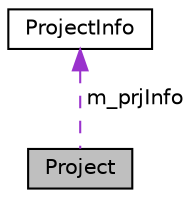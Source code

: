 digraph "Project"
{
 // LATEX_PDF_SIZE
  edge [fontname="Helvetica",fontsize="10",labelfontname="Helvetica",labelfontsize="10"];
  node [fontname="Helvetica",fontsize="10",shape=record];
  Node1 [label="Project",height=0.2,width=0.4,color="black", fillcolor="grey75", style="filled", fontcolor="black",tooltip=" "];
  Node2 -> Node1 [dir="back",color="darkorchid3",fontsize="10",style="dashed",label=" m_prjInfo" ,fontname="Helvetica"];
  Node2 [label="ProjectInfo",height=0.2,width=0.4,color="black", fillcolor="white", style="filled",URL="$struct_project_info.html",tooltip=" "];
}
